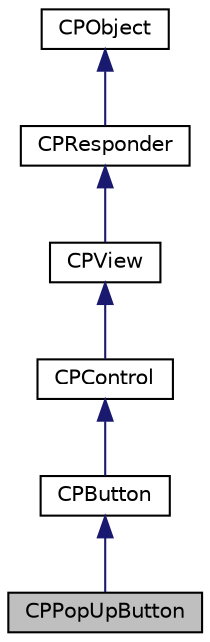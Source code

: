 digraph "CPPopUpButton"
{
  edge [fontname="Helvetica",fontsize="10",labelfontname="Helvetica",labelfontsize="10"];
  node [fontname="Helvetica",fontsize="10",shape=record];
  Node1 [label="CPPopUpButton",height=0.2,width=0.4,color="black", fillcolor="grey75", style="filled" fontcolor="black"];
  Node2 -> Node1 [dir="back",color="midnightblue",fontsize="10",style="solid",fontname="Helvetica"];
  Node2 [label="CPButton",height=0.2,width=0.4,color="black", fillcolor="white", style="filled",URL="$interface_c_p_button.html"];
  Node3 -> Node2 [dir="back",color="midnightblue",fontsize="10",style="solid",fontname="Helvetica"];
  Node3 [label="CPControl",height=0.2,width=0.4,color="black", fillcolor="white", style="filled",URL="$interface_c_p_control.html"];
  Node4 -> Node3 [dir="back",color="midnightblue",fontsize="10",style="solid",fontname="Helvetica"];
  Node4 [label="CPView",height=0.2,width=0.4,color="black", fillcolor="white", style="filled",URL="$interface_c_p_view.html"];
  Node5 -> Node4 [dir="back",color="midnightblue",fontsize="10",style="solid",fontname="Helvetica"];
  Node5 [label="CPResponder",height=0.2,width=0.4,color="black", fillcolor="white", style="filled",URL="$interface_c_p_responder.html"];
  Node6 -> Node5 [dir="back",color="midnightblue",fontsize="10",style="solid",fontname="Helvetica"];
  Node6 [label="CPObject",height=0.2,width=0.4,color="black", fillcolor="white", style="filled",URL="$class_c_p_object.html"];
}
